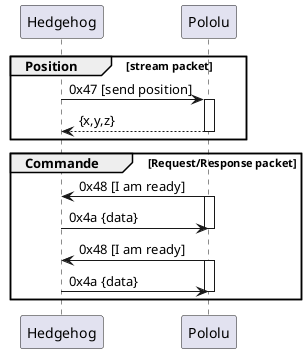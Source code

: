 @startuml dashboard_command_example;
participant "Hedgehog" as A
participant "Pololu" as B
group Position [stream packet]
    A-> B: 0x47 [send position]
    activate B
    B --> A: {x,y,z}
    deactivate B
end

group Commande [Request/Response packet]
    B -> A: 0x48 [I am ready]
    activate B
    A -> B: 0x4a {data}
    deactivate B
    B -> A: 0x48 [I am ready]
    activate B
    A -> B: 0x4a {data}
    deactivate B
end
@enduml
